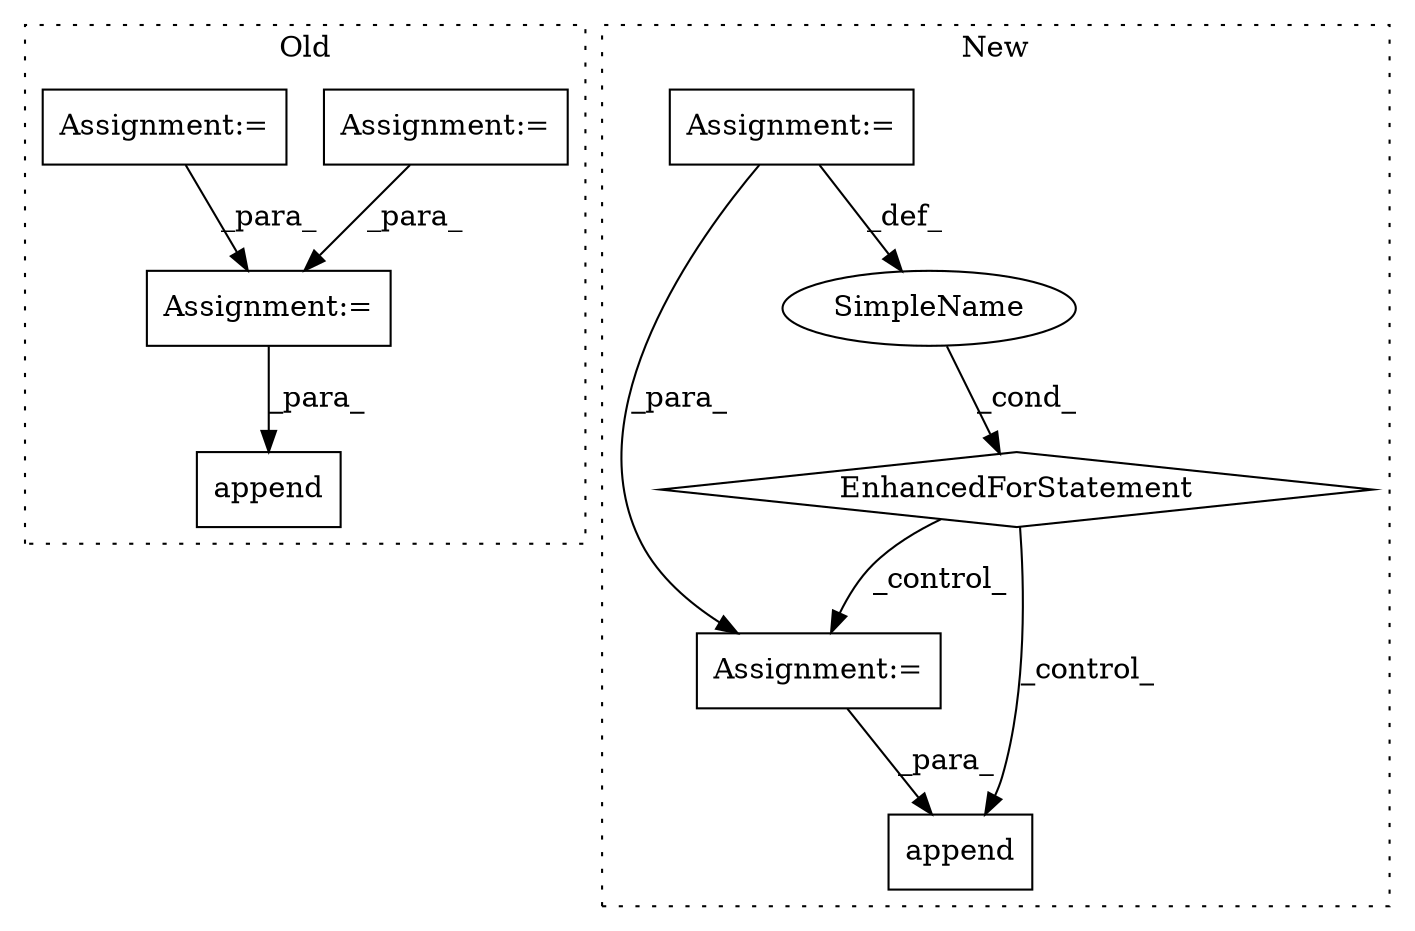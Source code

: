 digraph G {
subgraph cluster0 {
1 [label="append" a="32" s="10380,10472" l="7,1" shape="box"];
3 [label="Assignment:=" a="7" s="7516" l="1" shape="box"];
5 [label="Assignment:=" a="7" s="7579" l="1" shape="box"];
6 [label="Assignment:=" a="7" s="7383" l="1" shape="box"];
label = "Old";
style="dotted";
}
subgraph cluster1 {
2 [label="append" a="32" s="12561,12578" l="7,1" shape="box"];
4 [label="Assignment:=" a="7" s="12465" l="1" shape="box"];
7 [label="EnhancedForStatement" a="70" s="12348,12443" l="57,2" shape="diamond"];
8 [label="Assignment:=" a="7" s="12348,12443" l="57,2" shape="box"];
9 [label="SimpleName" a="42" s="12409" l="1" shape="ellipse"];
label = "New";
style="dotted";
}
3 -> 5 [label="_para_"];
4 -> 2 [label="_para_"];
5 -> 1 [label="_para_"];
6 -> 5 [label="_para_"];
7 -> 4 [label="_control_"];
7 -> 2 [label="_control_"];
8 -> 4 [label="_para_"];
8 -> 9 [label="_def_"];
9 -> 7 [label="_cond_"];
}